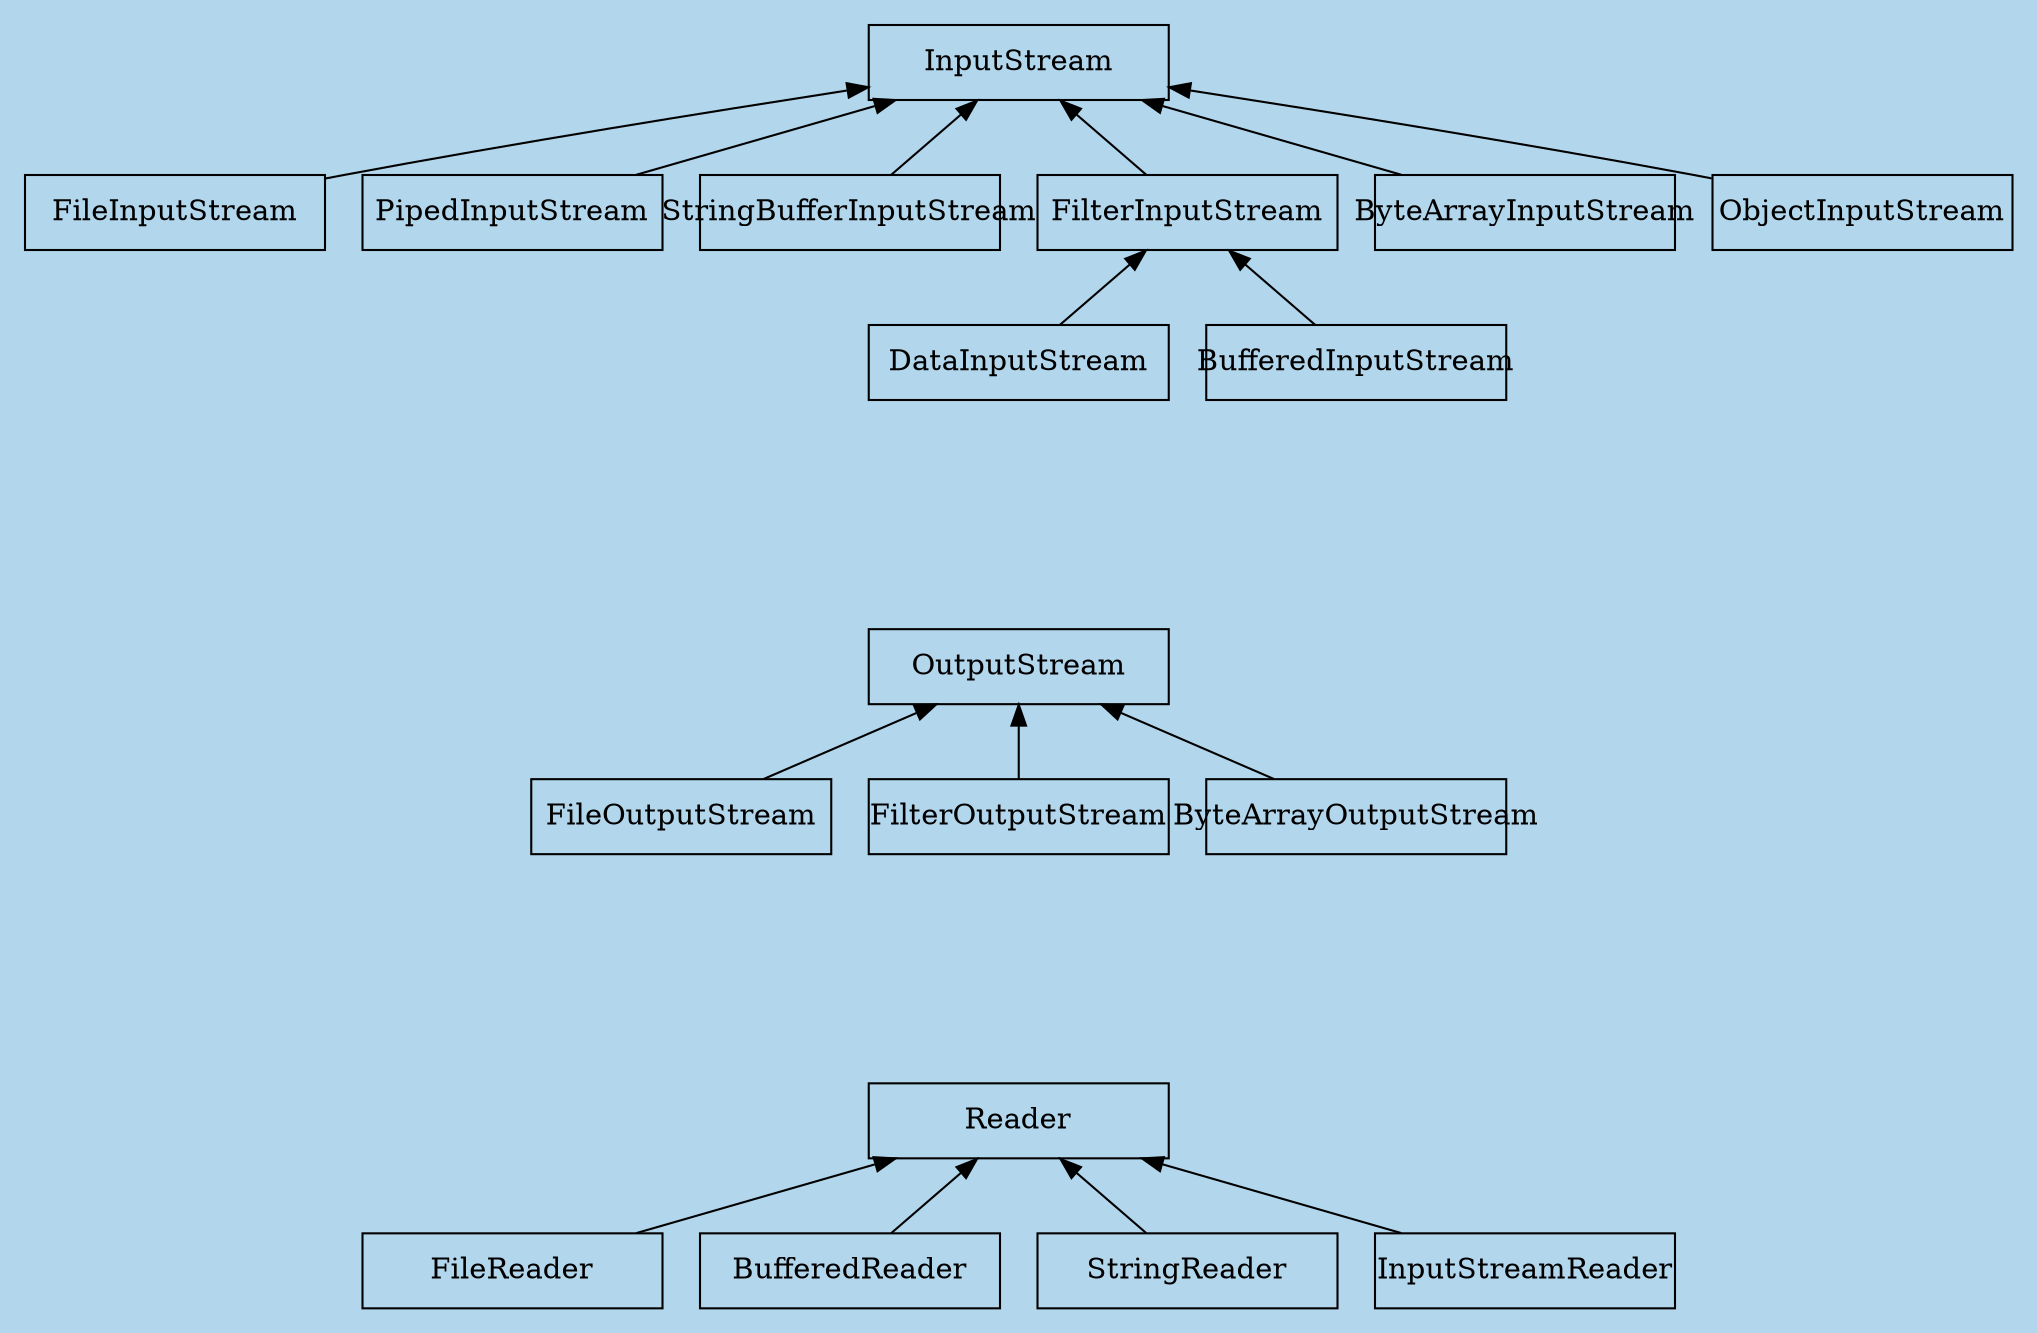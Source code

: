 digraph IO{
  bgcolor="#b2d6ec"
  node[shape=box width=2,fixedsize="true"]
  labeljust="left"
  compound=true
  ranksep=0.5
  margin=0
  //nodesep=0.25
  subgraph cluster_InputStream{
  style=invis;
  InputStream -> {FileInputStream,PipedInputStream,StringBufferInputStream,FilterInputStream,ByteArrayInputStream,ObjectInputStream}[dir="back"]
  FilterInputStream -> {DataInputStream,BufferedInputStream}[dir="back"]
  ISbottom[shape=box,fixedsize="true",height=0.01,width=6,style=invis]
  DataInputStream ->ISbottom[style=invis]
  }
  subgraph cluster_OutputStream{
  OStop[fixedsize=true,height=0.01,width=6,style=invis]
  OStop ->OutputStream[style=invis]
  style=invis;
  OutputStream -> {FileOutputStream,FilterOutputStream,ByteArrayOutputStream}[dir="back"]
  OSbottom[shape=box,fixedsize="true",height=0.01,width=6,style=invis]
}
  subgraph cluster_Reader{
  style=invis;
  Rtop[fixedsize=true,height=0.01,width=6,style=invis]
  Reader -> {FileReader,BufferedReader,StringReader,InputStreamReader}[dir="back"]
  //Rbottom[shape=box,fixedsize="true",height=0.01,width=4]
  Rtop -> Reader[style=invis]
  FilterOutputStream -> OSbottom[style=invis]
}

  {
    edge[style=invis]
    ISbottom ->OStop
    OSbottom ->Rtop
  }
}
